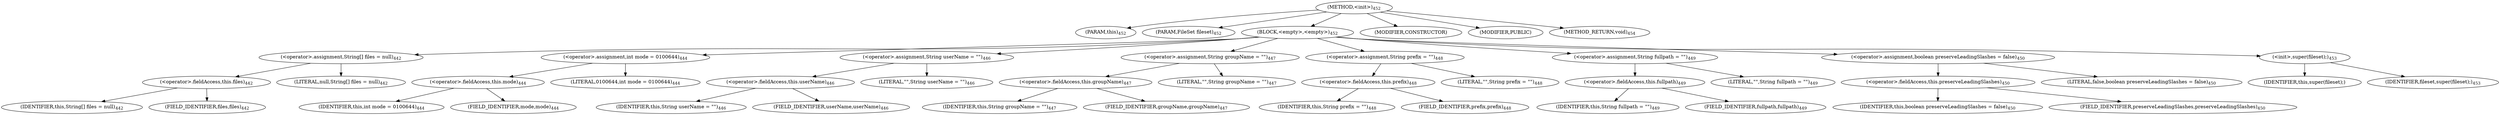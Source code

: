 digraph "&lt;init&gt;" {  
"997" [label = <(METHOD,&lt;init&gt;)<SUB>452</SUB>> ]
"44" [label = <(PARAM,this)<SUB>452</SUB>> ]
"998" [label = <(PARAM,FileSet fileset)<SUB>452</SUB>> ]
"999" [label = <(BLOCK,&lt;empty&gt;,&lt;empty&gt;)<SUB>452</SUB>> ]
"1000" [label = <(&lt;operator&gt;.assignment,String[] files = null)<SUB>442</SUB>> ]
"1001" [label = <(&lt;operator&gt;.fieldAccess,this.files)<SUB>442</SUB>> ]
"1002" [label = <(IDENTIFIER,this,String[] files = null)<SUB>442</SUB>> ]
"1003" [label = <(FIELD_IDENTIFIER,files,files)<SUB>442</SUB>> ]
"1004" [label = <(LITERAL,null,String[] files = null)<SUB>442</SUB>> ]
"1005" [label = <(&lt;operator&gt;.assignment,int mode = 0100644)<SUB>444</SUB>> ]
"1006" [label = <(&lt;operator&gt;.fieldAccess,this.mode)<SUB>444</SUB>> ]
"1007" [label = <(IDENTIFIER,this,int mode = 0100644)<SUB>444</SUB>> ]
"1008" [label = <(FIELD_IDENTIFIER,mode,mode)<SUB>444</SUB>> ]
"1009" [label = <(LITERAL,0100644,int mode = 0100644)<SUB>444</SUB>> ]
"1010" [label = <(&lt;operator&gt;.assignment,String userName = &quot;&quot;)<SUB>446</SUB>> ]
"1011" [label = <(&lt;operator&gt;.fieldAccess,this.userName)<SUB>446</SUB>> ]
"1012" [label = <(IDENTIFIER,this,String userName = &quot;&quot;)<SUB>446</SUB>> ]
"1013" [label = <(FIELD_IDENTIFIER,userName,userName)<SUB>446</SUB>> ]
"1014" [label = <(LITERAL,&quot;&quot;,String userName = &quot;&quot;)<SUB>446</SUB>> ]
"1015" [label = <(&lt;operator&gt;.assignment,String groupName = &quot;&quot;)<SUB>447</SUB>> ]
"1016" [label = <(&lt;operator&gt;.fieldAccess,this.groupName)<SUB>447</SUB>> ]
"1017" [label = <(IDENTIFIER,this,String groupName = &quot;&quot;)<SUB>447</SUB>> ]
"1018" [label = <(FIELD_IDENTIFIER,groupName,groupName)<SUB>447</SUB>> ]
"1019" [label = <(LITERAL,&quot;&quot;,String groupName = &quot;&quot;)<SUB>447</SUB>> ]
"1020" [label = <(&lt;operator&gt;.assignment,String prefix = &quot;&quot;)<SUB>448</SUB>> ]
"1021" [label = <(&lt;operator&gt;.fieldAccess,this.prefix)<SUB>448</SUB>> ]
"1022" [label = <(IDENTIFIER,this,String prefix = &quot;&quot;)<SUB>448</SUB>> ]
"1023" [label = <(FIELD_IDENTIFIER,prefix,prefix)<SUB>448</SUB>> ]
"1024" [label = <(LITERAL,&quot;&quot;,String prefix = &quot;&quot;)<SUB>448</SUB>> ]
"1025" [label = <(&lt;operator&gt;.assignment,String fullpath = &quot;&quot;)<SUB>449</SUB>> ]
"1026" [label = <(&lt;operator&gt;.fieldAccess,this.fullpath)<SUB>449</SUB>> ]
"1027" [label = <(IDENTIFIER,this,String fullpath = &quot;&quot;)<SUB>449</SUB>> ]
"1028" [label = <(FIELD_IDENTIFIER,fullpath,fullpath)<SUB>449</SUB>> ]
"1029" [label = <(LITERAL,&quot;&quot;,String fullpath = &quot;&quot;)<SUB>449</SUB>> ]
"1030" [label = <(&lt;operator&gt;.assignment,boolean preserveLeadingSlashes = false)<SUB>450</SUB>> ]
"1031" [label = <(&lt;operator&gt;.fieldAccess,this.preserveLeadingSlashes)<SUB>450</SUB>> ]
"1032" [label = <(IDENTIFIER,this,boolean preserveLeadingSlashes = false)<SUB>450</SUB>> ]
"1033" [label = <(FIELD_IDENTIFIER,preserveLeadingSlashes,preserveLeadingSlashes)<SUB>450</SUB>> ]
"1034" [label = <(LITERAL,false,boolean preserveLeadingSlashes = false)<SUB>450</SUB>> ]
"1035" [label = <(&lt;init&gt;,super(fileset);)<SUB>453</SUB>> ]
"43" [label = <(IDENTIFIER,this,super(fileset);)> ]
"1036" [label = <(IDENTIFIER,fileset,super(fileset);)<SUB>453</SUB>> ]
"1037" [label = <(MODIFIER,CONSTRUCTOR)> ]
"1038" [label = <(MODIFIER,PUBLIC)> ]
"1039" [label = <(METHOD_RETURN,void)<SUB>454</SUB>> ]
  "997" -> "44" 
  "997" -> "998" 
  "997" -> "999" 
  "997" -> "1037" 
  "997" -> "1038" 
  "997" -> "1039" 
  "999" -> "1000" 
  "999" -> "1005" 
  "999" -> "1010" 
  "999" -> "1015" 
  "999" -> "1020" 
  "999" -> "1025" 
  "999" -> "1030" 
  "999" -> "1035" 
  "1000" -> "1001" 
  "1000" -> "1004" 
  "1001" -> "1002" 
  "1001" -> "1003" 
  "1005" -> "1006" 
  "1005" -> "1009" 
  "1006" -> "1007" 
  "1006" -> "1008" 
  "1010" -> "1011" 
  "1010" -> "1014" 
  "1011" -> "1012" 
  "1011" -> "1013" 
  "1015" -> "1016" 
  "1015" -> "1019" 
  "1016" -> "1017" 
  "1016" -> "1018" 
  "1020" -> "1021" 
  "1020" -> "1024" 
  "1021" -> "1022" 
  "1021" -> "1023" 
  "1025" -> "1026" 
  "1025" -> "1029" 
  "1026" -> "1027" 
  "1026" -> "1028" 
  "1030" -> "1031" 
  "1030" -> "1034" 
  "1031" -> "1032" 
  "1031" -> "1033" 
  "1035" -> "43" 
  "1035" -> "1036" 
}
